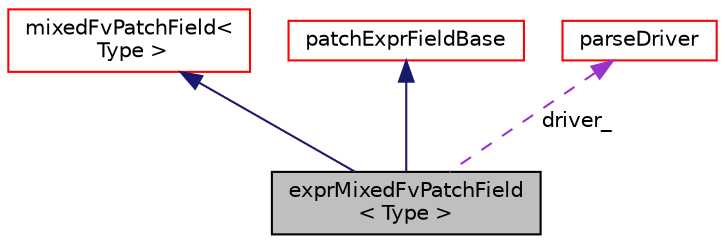 digraph "exprMixedFvPatchField&lt; Type &gt;"
{
  bgcolor="transparent";
  edge [fontname="Helvetica",fontsize="10",labelfontname="Helvetica",labelfontsize="10"];
  node [fontname="Helvetica",fontsize="10",shape=record];
  Node1 [label="exprMixedFvPatchField\l\< Type \>",height=0.2,width=0.4,color="black", fillcolor="grey75", style="filled" fontcolor="black"];
  Node2 -> Node1 [dir="back",color="midnightblue",fontsize="10",style="solid",fontname="Helvetica"];
  Node2 [label="mixedFvPatchField\<\l Type \>",height=0.2,width=0.4,color="red",URL="$classFoam_1_1mixedFvPatchField.html",tooltip="This boundary condition provides a base class for &#39;mixed&#39; type boundary conditions, i.e. conditions that mix fixed value and patch-normal gradient conditions. "];
  Node3 -> Node1 [dir="back",color="midnightblue",fontsize="10",style="solid",fontname="Helvetica"];
  Node3 [label="patchExprFieldBase",height=0.2,width=0.4,color="red",URL="$classFoam_1_1expressions_1_1patchExprFieldBase.html",tooltip="Base class for managing patches with expressions. The expected input supports values, gradients and mixed conditions. "];
  Node4 -> Node1 [dir="back",color="darkorchid3",fontsize="10",style="dashed",label=" driver_" ,fontname="Helvetica"];
  Node4 [label="parseDriver",height=0.2,width=0.4,color="red",URL="$classFoam_1_1expressions_1_1patchExpr_1_1parseDriver.html",tooltip="Driver for patch expressions. "];
}
